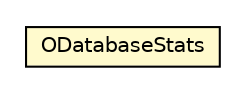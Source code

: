 #!/usr/local/bin/dot
#
# Class diagram 
# Generated by UMLGraph version R5_6-24-gf6e263 (http://www.umlgraph.org/)
#

digraph G {
	edge [fontname="Helvetica",fontsize=10,labelfontname="Helvetica",labelfontsize=10];
	node [fontname="Helvetica",fontsize=10,shape=plaintext];
	nodesep=0.25;
	ranksep=0.5;
	// com.orientechnologies.orient.core.db.ODatabaseStats
	c2576487 [label=<<table title="com.orientechnologies.orient.core.db.ODatabaseStats" border="0" cellborder="1" cellspacing="0" cellpadding="2" port="p" bgcolor="lemonChiffon" href="./ODatabaseStats.html">
		<tr><td><table border="0" cellspacing="0" cellpadding="1">
<tr><td align="center" balign="center"> ODatabaseStats </td></tr>
		</table></td></tr>
		</table>>, URL="./ODatabaseStats.html", fontname="Helvetica", fontcolor="black", fontsize=10.0];
}

